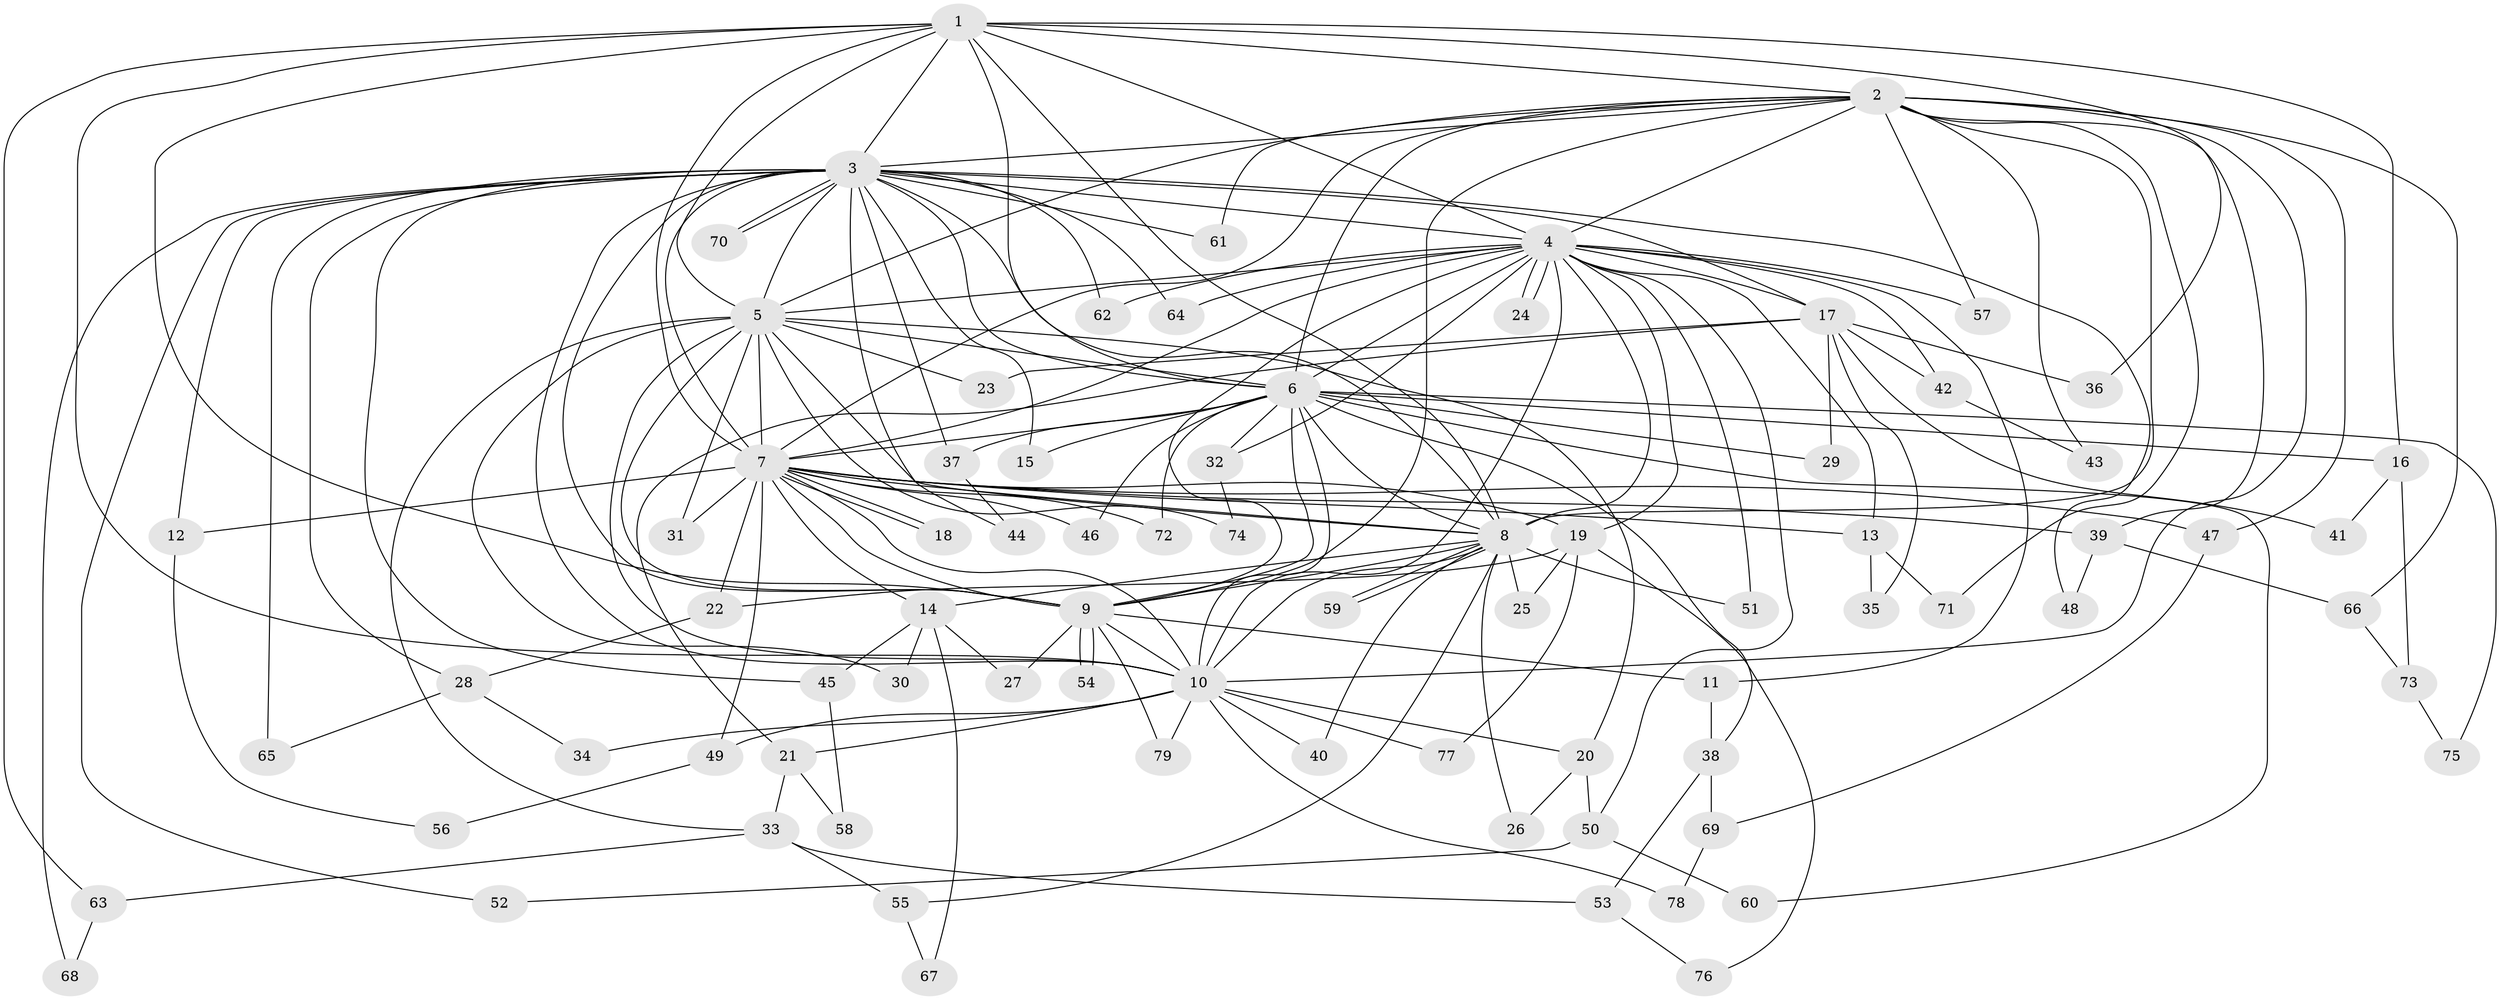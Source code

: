 // Generated by graph-tools (version 1.1) at 2025/13/03/09/25 04:13:57]
// undirected, 79 vertices, 183 edges
graph export_dot {
graph [start="1"]
  node [color=gray90,style=filled];
  1;
  2;
  3;
  4;
  5;
  6;
  7;
  8;
  9;
  10;
  11;
  12;
  13;
  14;
  15;
  16;
  17;
  18;
  19;
  20;
  21;
  22;
  23;
  24;
  25;
  26;
  27;
  28;
  29;
  30;
  31;
  32;
  33;
  34;
  35;
  36;
  37;
  38;
  39;
  40;
  41;
  42;
  43;
  44;
  45;
  46;
  47;
  48;
  49;
  50;
  51;
  52;
  53;
  54;
  55;
  56;
  57;
  58;
  59;
  60;
  61;
  62;
  63;
  64;
  65;
  66;
  67;
  68;
  69;
  70;
  71;
  72;
  73;
  74;
  75;
  76;
  77;
  78;
  79;
  1 -- 2;
  1 -- 3;
  1 -- 4;
  1 -- 5;
  1 -- 6;
  1 -- 7;
  1 -- 8;
  1 -- 9;
  1 -- 10;
  1 -- 16;
  1 -- 36;
  1 -- 63;
  2 -- 3;
  2 -- 4;
  2 -- 5;
  2 -- 6;
  2 -- 7;
  2 -- 8;
  2 -- 9;
  2 -- 10;
  2 -- 39;
  2 -- 43;
  2 -- 47;
  2 -- 57;
  2 -- 61;
  2 -- 66;
  2 -- 71;
  3 -- 4;
  3 -- 5;
  3 -- 6;
  3 -- 7;
  3 -- 8;
  3 -- 9;
  3 -- 10;
  3 -- 12;
  3 -- 15;
  3 -- 17;
  3 -- 28;
  3 -- 37;
  3 -- 44;
  3 -- 45;
  3 -- 48;
  3 -- 52;
  3 -- 61;
  3 -- 62;
  3 -- 64;
  3 -- 65;
  3 -- 68;
  3 -- 70;
  3 -- 70;
  4 -- 5;
  4 -- 6;
  4 -- 7;
  4 -- 8;
  4 -- 9;
  4 -- 10;
  4 -- 11;
  4 -- 13;
  4 -- 17;
  4 -- 19;
  4 -- 24;
  4 -- 24;
  4 -- 32;
  4 -- 42;
  4 -- 50;
  4 -- 51;
  4 -- 57;
  4 -- 62;
  4 -- 64;
  5 -- 6;
  5 -- 7;
  5 -- 8;
  5 -- 9;
  5 -- 10;
  5 -- 20;
  5 -- 23;
  5 -- 30;
  5 -- 31;
  5 -- 33;
  5 -- 74;
  6 -- 7;
  6 -- 8;
  6 -- 9;
  6 -- 10;
  6 -- 15;
  6 -- 16;
  6 -- 29;
  6 -- 32;
  6 -- 37;
  6 -- 38;
  6 -- 46;
  6 -- 60;
  6 -- 72;
  6 -- 75;
  7 -- 8;
  7 -- 9;
  7 -- 10;
  7 -- 12;
  7 -- 13;
  7 -- 14;
  7 -- 18;
  7 -- 18;
  7 -- 19;
  7 -- 22;
  7 -- 31;
  7 -- 39;
  7 -- 46;
  7 -- 47;
  7 -- 49;
  7 -- 72;
  8 -- 9;
  8 -- 10;
  8 -- 14;
  8 -- 25;
  8 -- 26;
  8 -- 40;
  8 -- 51;
  8 -- 55;
  8 -- 59;
  8 -- 59;
  9 -- 10;
  9 -- 11;
  9 -- 27;
  9 -- 54;
  9 -- 54;
  9 -- 79;
  10 -- 20;
  10 -- 21;
  10 -- 34;
  10 -- 40;
  10 -- 49;
  10 -- 77;
  10 -- 78;
  10 -- 79;
  11 -- 38;
  12 -- 56;
  13 -- 35;
  13 -- 71;
  14 -- 27;
  14 -- 30;
  14 -- 45;
  14 -- 67;
  16 -- 41;
  16 -- 73;
  17 -- 21;
  17 -- 23;
  17 -- 29;
  17 -- 35;
  17 -- 36;
  17 -- 41;
  17 -- 42;
  19 -- 22;
  19 -- 25;
  19 -- 76;
  19 -- 77;
  20 -- 26;
  20 -- 50;
  21 -- 33;
  21 -- 58;
  22 -- 28;
  28 -- 34;
  28 -- 65;
  32 -- 74;
  33 -- 53;
  33 -- 55;
  33 -- 63;
  37 -- 44;
  38 -- 53;
  38 -- 69;
  39 -- 48;
  39 -- 66;
  42 -- 43;
  45 -- 58;
  47 -- 69;
  49 -- 56;
  50 -- 52;
  50 -- 60;
  53 -- 76;
  55 -- 67;
  63 -- 68;
  66 -- 73;
  69 -- 78;
  73 -- 75;
}
